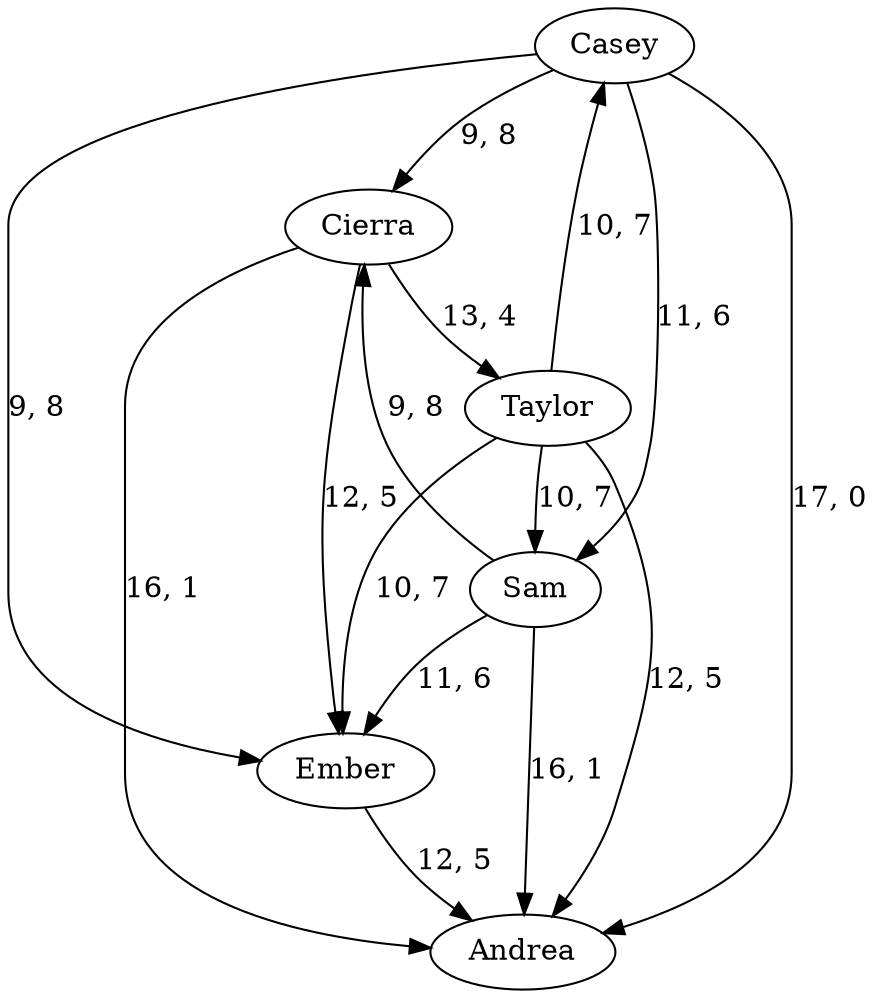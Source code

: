 digraph {
	Casey
	Cierra
	Ember
	Taylor
	Sam
	Andrea
	Casey -> Cierra [label="9, 8" weight=9]
	Casey -> Ember [label="9, 8" weight=9]
	Taylor -> Casey [label="10, 7" weight=10]
	Casey -> Sam [label="11, 6" weight=11]
	Casey -> Andrea [label="17, 0" weight=17]
	Cierra -> Ember [label="12, 5" weight=12]
	Cierra -> Taylor [label="13, 4" weight=13]
	Sam -> Cierra [label="9, 8" weight=9]
	Cierra -> Andrea [label="16, 1" weight=16]
	Taylor -> Ember [label="10, 7" weight=10]
	Sam -> Ember [label="11, 6" weight=11]
	Ember -> Andrea [label="12, 5" weight=12]
	Taylor -> Sam [label="10, 7" weight=10]
	Taylor -> Andrea [label="12, 5" weight=12]
	Sam -> Andrea [label="16, 1" weight=16]
}
